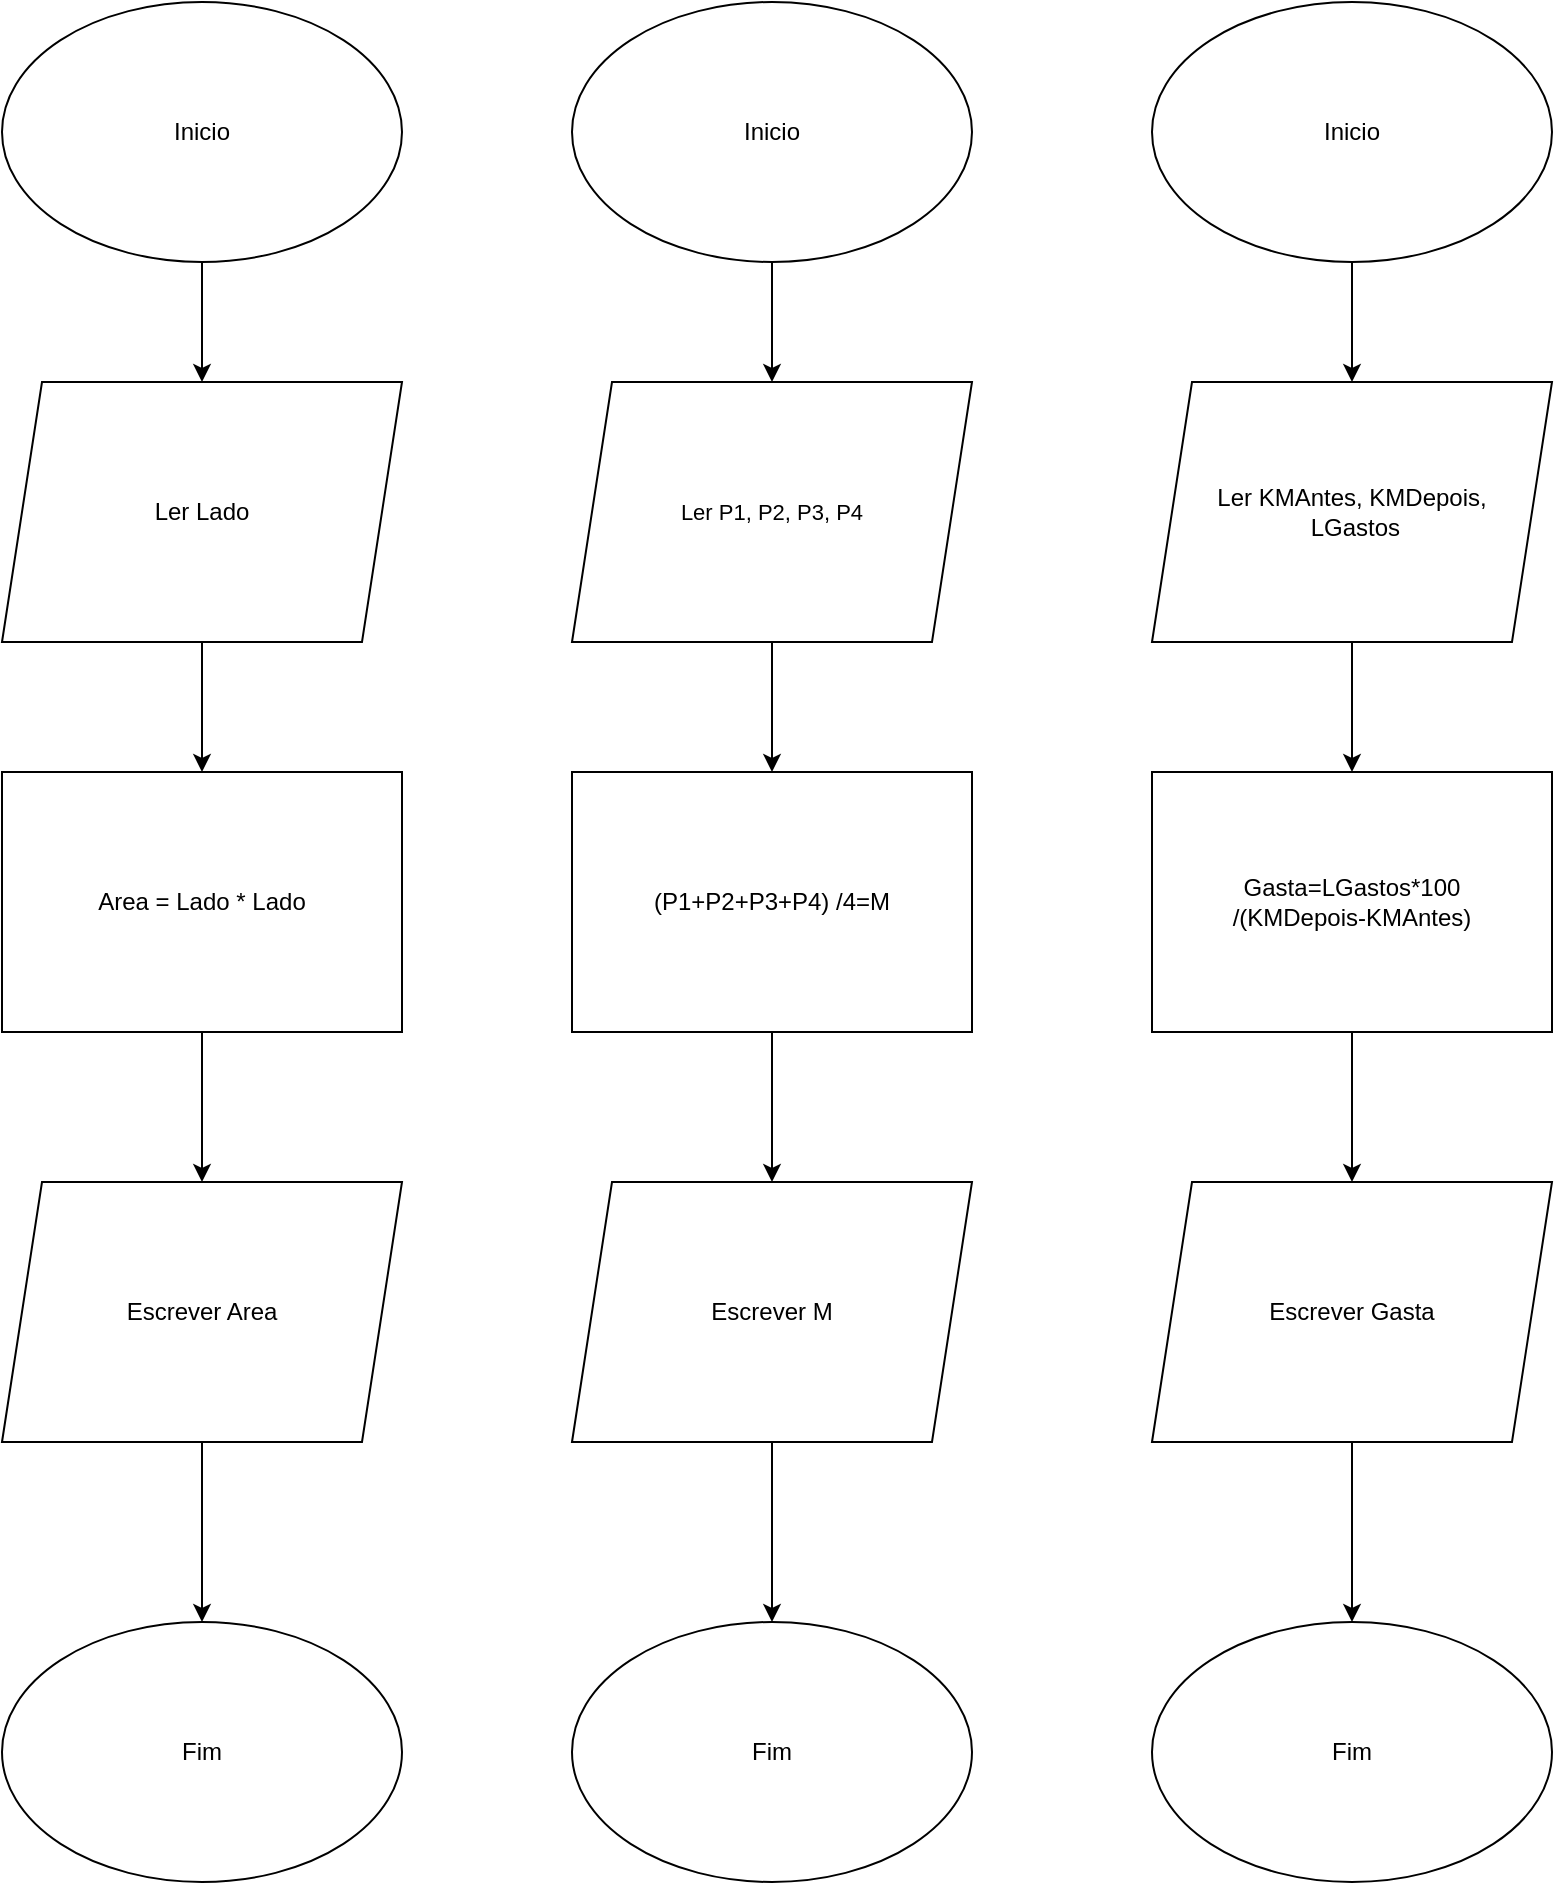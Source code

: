 <mxfile version="24.7.15">
  <diagram name="Page-1" id="mvTMJ631CIhL3_nFgB80">
    <mxGraphModel dx="1195" dy="695" grid="1" gridSize="10" guides="1" tooltips="1" connect="1" arrows="1" fold="1" page="1" pageScale="1" pageWidth="850" pageHeight="1100" math="0" shadow="0">
      <root>
        <mxCell id="0" />
        <mxCell id="1" parent="0" />
        <mxCell id="06kiK3NrnsaXHrTGm-zj-6" value="" style="edgeStyle=orthogonalEdgeStyle;rounded=0;orthogonalLoop=1;jettySize=auto;html=1;" edge="1" parent="1" source="06kiK3NrnsaXHrTGm-zj-1" target="06kiK3NrnsaXHrTGm-zj-2">
          <mxGeometry relative="1" as="geometry" />
        </mxCell>
        <mxCell id="06kiK3NrnsaXHrTGm-zj-1" value="Inicio" style="ellipse;whiteSpace=wrap;html=1;" vertex="1" parent="1">
          <mxGeometry x="40" y="100" width="200" height="130" as="geometry" />
        </mxCell>
        <mxCell id="06kiK3NrnsaXHrTGm-zj-7" value="" style="edgeStyle=orthogonalEdgeStyle;rounded=0;orthogonalLoop=1;jettySize=auto;html=1;" edge="1" parent="1" source="06kiK3NrnsaXHrTGm-zj-2" target="06kiK3NrnsaXHrTGm-zj-4">
          <mxGeometry relative="1" as="geometry" />
        </mxCell>
        <mxCell id="06kiK3NrnsaXHrTGm-zj-2" value="Ler Lado" style="shape=parallelogram;perimeter=parallelogramPerimeter;whiteSpace=wrap;html=1;fixedSize=1;" vertex="1" parent="1">
          <mxGeometry x="40" y="290" width="200" height="130" as="geometry" />
        </mxCell>
        <mxCell id="06kiK3NrnsaXHrTGm-zj-9" value="" style="edgeStyle=orthogonalEdgeStyle;rounded=0;orthogonalLoop=1;jettySize=auto;html=1;" edge="1" parent="1" source="06kiK3NrnsaXHrTGm-zj-3" target="06kiK3NrnsaXHrTGm-zj-5">
          <mxGeometry relative="1" as="geometry" />
        </mxCell>
        <mxCell id="06kiK3NrnsaXHrTGm-zj-3" value="Escrever Area" style="shape=parallelogram;perimeter=parallelogramPerimeter;whiteSpace=wrap;html=1;fixedSize=1;" vertex="1" parent="1">
          <mxGeometry x="40" y="690" width="200" height="130" as="geometry" />
        </mxCell>
        <mxCell id="06kiK3NrnsaXHrTGm-zj-8" value="" style="edgeStyle=orthogonalEdgeStyle;rounded=0;orthogonalLoop=1;jettySize=auto;html=1;" edge="1" parent="1" source="06kiK3NrnsaXHrTGm-zj-4" target="06kiK3NrnsaXHrTGm-zj-3">
          <mxGeometry relative="1" as="geometry" />
        </mxCell>
        <mxCell id="06kiK3NrnsaXHrTGm-zj-4" value="Area = Lado * Lado" style="rounded=0;whiteSpace=wrap;html=1;" vertex="1" parent="1">
          <mxGeometry x="40" y="485" width="200" height="130" as="geometry" />
        </mxCell>
        <mxCell id="06kiK3NrnsaXHrTGm-zj-5" value="Fim" style="ellipse;whiteSpace=wrap;html=1;" vertex="1" parent="1">
          <mxGeometry x="40" y="910" width="200" height="130" as="geometry" />
        </mxCell>
        <mxCell id="06kiK3NrnsaXHrTGm-zj-17" value="" style="edgeStyle=orthogonalEdgeStyle;rounded=0;orthogonalLoop=1;jettySize=auto;html=1;" edge="1" parent="1" source="06kiK3NrnsaXHrTGm-zj-10" target="06kiK3NrnsaXHrTGm-zj-13">
          <mxGeometry relative="1" as="geometry" />
        </mxCell>
        <mxCell id="06kiK3NrnsaXHrTGm-zj-10" value="Inicio" style="ellipse;whiteSpace=wrap;html=1;" vertex="1" parent="1">
          <mxGeometry x="325" y="100" width="200" height="130" as="geometry" />
        </mxCell>
        <mxCell id="06kiK3NrnsaXHrTGm-zj-26" value="" style="edgeStyle=orthogonalEdgeStyle;rounded=0;orthogonalLoop=1;jettySize=auto;html=1;" edge="1" parent="1" source="06kiK3NrnsaXHrTGm-zj-11" target="06kiK3NrnsaXHrTGm-zj-23">
          <mxGeometry relative="1" as="geometry" />
        </mxCell>
        <mxCell id="06kiK3NrnsaXHrTGm-zj-11" value="Inicio" style="ellipse;whiteSpace=wrap;html=1;" vertex="1" parent="1">
          <mxGeometry x="615" y="100" width="200" height="130" as="geometry" />
        </mxCell>
        <mxCell id="06kiK3NrnsaXHrTGm-zj-18" value="" style="edgeStyle=orthogonalEdgeStyle;rounded=0;orthogonalLoop=1;jettySize=auto;html=1;" edge="1" parent="1" source="06kiK3NrnsaXHrTGm-zj-13" target="06kiK3NrnsaXHrTGm-zj-14">
          <mxGeometry relative="1" as="geometry" />
        </mxCell>
        <mxCell id="06kiK3NrnsaXHrTGm-zj-13" value="&lt;font style=&quot;font-size: 11px;&quot;&gt;Ler P1, P2, P3, P4&lt;/font&gt;" style="shape=parallelogram;perimeter=parallelogramPerimeter;whiteSpace=wrap;html=1;fixedSize=1;" vertex="1" parent="1">
          <mxGeometry x="325" y="290" width="200" height="130" as="geometry" />
        </mxCell>
        <mxCell id="06kiK3NrnsaXHrTGm-zj-19" value="" style="edgeStyle=orthogonalEdgeStyle;rounded=0;orthogonalLoop=1;jettySize=auto;html=1;" edge="1" parent="1" source="06kiK3NrnsaXHrTGm-zj-14" target="06kiK3NrnsaXHrTGm-zj-15">
          <mxGeometry relative="1" as="geometry" />
        </mxCell>
        <mxCell id="06kiK3NrnsaXHrTGm-zj-14" value="(P1+P2+P3+P4) /4=M" style="rounded=0;whiteSpace=wrap;html=1;" vertex="1" parent="1">
          <mxGeometry x="325" y="485" width="200" height="130" as="geometry" />
        </mxCell>
        <mxCell id="06kiK3NrnsaXHrTGm-zj-34" value="" style="edgeStyle=orthogonalEdgeStyle;rounded=0;orthogonalLoop=1;jettySize=auto;html=1;" edge="1" parent="1" source="06kiK3NrnsaXHrTGm-zj-15" target="06kiK3NrnsaXHrTGm-zj-32">
          <mxGeometry relative="1" as="geometry" />
        </mxCell>
        <mxCell id="06kiK3NrnsaXHrTGm-zj-15" value="Escrever M" style="shape=parallelogram;perimeter=parallelogramPerimeter;whiteSpace=wrap;html=1;fixedSize=1;" vertex="1" parent="1">
          <mxGeometry x="325" y="690" width="200" height="130" as="geometry" />
        </mxCell>
        <mxCell id="06kiK3NrnsaXHrTGm-zj-27" value="" style="edgeStyle=orthogonalEdgeStyle;rounded=0;orthogonalLoop=1;jettySize=auto;html=1;" edge="1" parent="1" source="06kiK3NrnsaXHrTGm-zj-23" target="06kiK3NrnsaXHrTGm-zj-25">
          <mxGeometry relative="1" as="geometry" />
        </mxCell>
        <mxCell id="06kiK3NrnsaXHrTGm-zj-23" value="Ler KMAntes, KMDepois,&lt;div&gt;&amp;nbsp;LGastos&lt;/div&gt;" style="shape=parallelogram;perimeter=parallelogramPerimeter;whiteSpace=wrap;html=1;fixedSize=1;" vertex="1" parent="1">
          <mxGeometry x="615" y="290" width="200" height="130" as="geometry" />
        </mxCell>
        <mxCell id="06kiK3NrnsaXHrTGm-zj-35" value="" style="edgeStyle=orthogonalEdgeStyle;rounded=0;orthogonalLoop=1;jettySize=auto;html=1;" edge="1" parent="1" source="06kiK3NrnsaXHrTGm-zj-24" target="06kiK3NrnsaXHrTGm-zj-33">
          <mxGeometry relative="1" as="geometry" />
        </mxCell>
        <mxCell id="06kiK3NrnsaXHrTGm-zj-24" value="Escrever Gasta" style="shape=parallelogram;perimeter=parallelogramPerimeter;whiteSpace=wrap;html=1;fixedSize=1;" vertex="1" parent="1">
          <mxGeometry x="615" y="690" width="200" height="130" as="geometry" />
        </mxCell>
        <mxCell id="06kiK3NrnsaXHrTGm-zj-28" value="" style="edgeStyle=orthogonalEdgeStyle;rounded=0;orthogonalLoop=1;jettySize=auto;html=1;" edge="1" parent="1" source="06kiK3NrnsaXHrTGm-zj-25" target="06kiK3NrnsaXHrTGm-zj-24">
          <mxGeometry relative="1" as="geometry" />
        </mxCell>
        <mxCell id="06kiK3NrnsaXHrTGm-zj-25" value="Gasta=LGastos*100&lt;div&gt;&lt;span style=&quot;background-color: initial;&quot;&gt;/(KMDepois-KMAntes)&lt;/span&gt;&lt;/div&gt;" style="rounded=0;whiteSpace=wrap;html=1;" vertex="1" parent="1">
          <mxGeometry x="615" y="485" width="200" height="130" as="geometry" />
        </mxCell>
        <mxCell id="06kiK3NrnsaXHrTGm-zj-32" value="Fim" style="ellipse;whiteSpace=wrap;html=1;" vertex="1" parent="1">
          <mxGeometry x="325" y="910" width="200" height="130" as="geometry" />
        </mxCell>
        <mxCell id="06kiK3NrnsaXHrTGm-zj-33" value="Fim" style="ellipse;whiteSpace=wrap;html=1;" vertex="1" parent="1">
          <mxGeometry x="615" y="910" width="200" height="130" as="geometry" />
        </mxCell>
      </root>
    </mxGraphModel>
  </diagram>
</mxfile>
